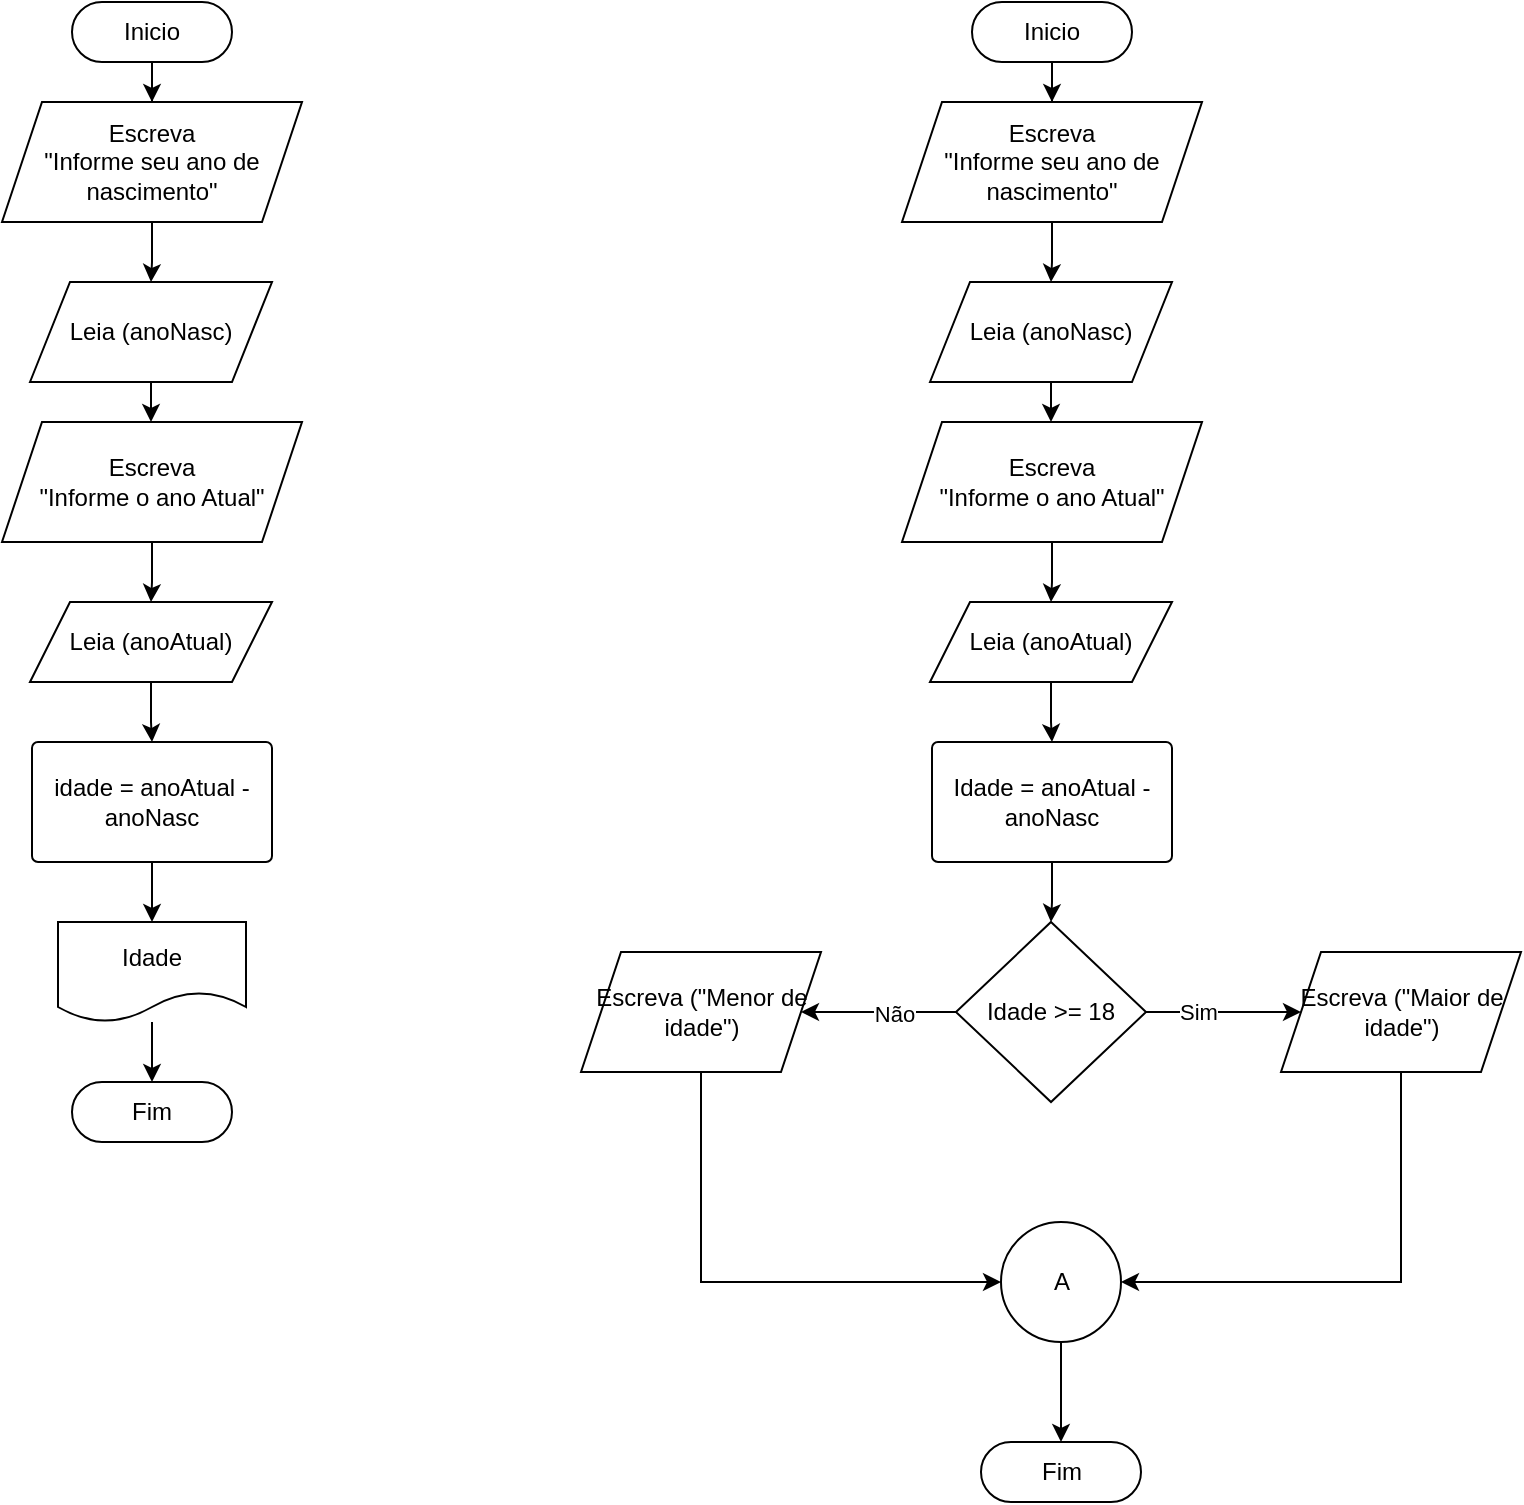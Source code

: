 <mxfile version="28.2.3">
  <diagram name="Página-1" id="JbqNTqJkt4OnwdGC0vXq">
    <mxGraphModel dx="1426" dy="777" grid="1" gridSize="10" guides="1" tooltips="1" connect="1" arrows="1" fold="1" page="1" pageScale="1" pageWidth="827" pageHeight="1169" math="0" shadow="0">
      <root>
        <mxCell id="0" />
        <mxCell id="1" parent="0" />
        <mxCell id="33r9Br40p0T6JUm7CY_V-1" value="Fim" style="rounded=1;whiteSpace=wrap;html=1;arcSize=50;" parent="1" vertex="1">
          <mxGeometry x="85" y="570" width="80" height="30" as="geometry" />
        </mxCell>
        <mxCell id="33r9Br40p0T6JUm7CY_V-8" value="" style="edgeStyle=orthogonalEdgeStyle;rounded=0;orthogonalLoop=1;jettySize=auto;html=1;" parent="1" source="33r9Br40p0T6JUm7CY_V-2" target="33r9Br40p0T6JUm7CY_V-3" edge="1">
          <mxGeometry relative="1" as="geometry" />
        </mxCell>
        <mxCell id="33r9Br40p0T6JUm7CY_V-2" value="Inicio" style="rounded=1;whiteSpace=wrap;html=1;arcSize=50;" parent="1" vertex="1">
          <mxGeometry x="85" y="30" width="80" height="30" as="geometry" />
        </mxCell>
        <mxCell id="33r9Br40p0T6JUm7CY_V-6" value="" style="edgeStyle=orthogonalEdgeStyle;rounded=0;orthogonalLoop=1;jettySize=auto;html=1;" parent="1" source="33r9Br40p0T6JUm7CY_V-3" target="33r9Br40p0T6JUm7CY_V-5" edge="1">
          <mxGeometry relative="1" as="geometry" />
        </mxCell>
        <mxCell id="33r9Br40p0T6JUm7CY_V-3" value="Escreva&lt;br&gt;&quot;Informe seu ano de nascimento&quot;" style="shape=parallelogram;perimeter=parallelogramPerimeter;whiteSpace=wrap;html=1;fixedSize=1;" parent="1" vertex="1">
          <mxGeometry x="50" y="80" width="150" height="60" as="geometry" />
        </mxCell>
        <mxCell id="33r9Br40p0T6JUm7CY_V-10" value="" style="edgeStyle=orthogonalEdgeStyle;rounded=0;orthogonalLoop=1;jettySize=auto;html=1;" parent="1" source="33r9Br40p0T6JUm7CY_V-4" target="33r9Br40p0T6JUm7CY_V-9" edge="1">
          <mxGeometry relative="1" as="geometry" />
        </mxCell>
        <mxCell id="33r9Br40p0T6JUm7CY_V-4" value="Escreva&lt;br&gt;&quot;Informe o ano Atual&quot;" style="shape=parallelogram;perimeter=parallelogramPerimeter;whiteSpace=wrap;html=1;fixedSize=1;" parent="1" vertex="1">
          <mxGeometry x="50" y="240" width="150" height="60" as="geometry" />
        </mxCell>
        <mxCell id="33r9Br40p0T6JUm7CY_V-7" value="" style="edgeStyle=orthogonalEdgeStyle;rounded=0;orthogonalLoop=1;jettySize=auto;html=1;" parent="1" source="33r9Br40p0T6JUm7CY_V-5" target="33r9Br40p0T6JUm7CY_V-4" edge="1">
          <mxGeometry relative="1" as="geometry" />
        </mxCell>
        <mxCell id="33r9Br40p0T6JUm7CY_V-5" value="Leia (anoNasc)" style="shape=parallelogram;perimeter=parallelogramPerimeter;whiteSpace=wrap;html=1;fixedSize=1;" parent="1" vertex="1">
          <mxGeometry x="64" y="170" width="121" height="50" as="geometry" />
        </mxCell>
        <mxCell id="33r9Br40p0T6JUm7CY_V-12" value="" style="edgeStyle=orthogonalEdgeStyle;rounded=0;orthogonalLoop=1;jettySize=auto;html=1;" parent="1" source="33r9Br40p0T6JUm7CY_V-9" target="33r9Br40p0T6JUm7CY_V-11" edge="1">
          <mxGeometry relative="1" as="geometry" />
        </mxCell>
        <mxCell id="33r9Br40p0T6JUm7CY_V-9" value="Leia (anoAtual)" style="shape=parallelogram;perimeter=parallelogramPerimeter;whiteSpace=wrap;html=1;fixedSize=1;" parent="1" vertex="1">
          <mxGeometry x="64" y="330" width="121" height="40" as="geometry" />
        </mxCell>
        <mxCell id="33r9Br40p0T6JUm7CY_V-18" value="" style="edgeStyle=orthogonalEdgeStyle;rounded=0;orthogonalLoop=1;jettySize=auto;html=1;" parent="1" source="33r9Br40p0T6JUm7CY_V-11" target="33r9Br40p0T6JUm7CY_V-15" edge="1">
          <mxGeometry relative="1" as="geometry" />
        </mxCell>
        <mxCell id="33r9Br40p0T6JUm7CY_V-11" value="idade = anoAtual - anoNasc" style="rounded=1;whiteSpace=wrap;html=1;arcSize=5;" parent="1" vertex="1">
          <mxGeometry x="65" y="400" width="120" height="60" as="geometry" />
        </mxCell>
        <mxCell id="33r9Br40p0T6JUm7CY_V-17" value="" style="edgeStyle=orthogonalEdgeStyle;rounded=0;orthogonalLoop=1;jettySize=auto;html=1;" parent="1" source="33r9Br40p0T6JUm7CY_V-15" target="33r9Br40p0T6JUm7CY_V-1" edge="1">
          <mxGeometry relative="1" as="geometry" />
        </mxCell>
        <mxCell id="33r9Br40p0T6JUm7CY_V-15" value="Idade" style="shape=document;whiteSpace=wrap;html=1;boundedLbl=1;" parent="1" vertex="1">
          <mxGeometry x="78" y="490" width="94" height="50" as="geometry" />
        </mxCell>
        <mxCell id="33r9Br40p0T6JUm7CY_V-19" value="" style="edgeStyle=orthogonalEdgeStyle;rounded=0;orthogonalLoop=1;jettySize=auto;html=1;" parent="1" source="33r9Br40p0T6JUm7CY_V-20" target="33r9Br40p0T6JUm7CY_V-22" edge="1">
          <mxGeometry relative="1" as="geometry" />
        </mxCell>
        <mxCell id="33r9Br40p0T6JUm7CY_V-20" value="Inicio" style="rounded=1;whiteSpace=wrap;html=1;arcSize=50;" parent="1" vertex="1">
          <mxGeometry x="535" y="30" width="80" height="30" as="geometry" />
        </mxCell>
        <mxCell id="33r9Br40p0T6JUm7CY_V-21" value="" style="edgeStyle=orthogonalEdgeStyle;rounded=0;orthogonalLoop=1;jettySize=auto;html=1;" parent="1" source="33r9Br40p0T6JUm7CY_V-22" target="33r9Br40p0T6JUm7CY_V-26" edge="1">
          <mxGeometry relative="1" as="geometry" />
        </mxCell>
        <mxCell id="33r9Br40p0T6JUm7CY_V-22" value="Escreva&lt;br&gt;&quot;Informe seu ano de nascimento&quot;" style="shape=parallelogram;perimeter=parallelogramPerimeter;whiteSpace=wrap;html=1;fixedSize=1;" parent="1" vertex="1">
          <mxGeometry x="500" y="80" width="150" height="60" as="geometry" />
        </mxCell>
        <mxCell id="33r9Br40p0T6JUm7CY_V-23" value="" style="edgeStyle=orthogonalEdgeStyle;rounded=0;orthogonalLoop=1;jettySize=auto;html=1;" parent="1" source="33r9Br40p0T6JUm7CY_V-24" target="33r9Br40p0T6JUm7CY_V-28" edge="1">
          <mxGeometry relative="1" as="geometry" />
        </mxCell>
        <mxCell id="33r9Br40p0T6JUm7CY_V-24" value="Escreva&lt;br&gt;&quot;Informe o ano Atual&quot;" style="shape=parallelogram;perimeter=parallelogramPerimeter;whiteSpace=wrap;html=1;fixedSize=1;" parent="1" vertex="1">
          <mxGeometry x="500" y="240" width="150" height="60" as="geometry" />
        </mxCell>
        <mxCell id="33r9Br40p0T6JUm7CY_V-25" value="" style="edgeStyle=orthogonalEdgeStyle;rounded=0;orthogonalLoop=1;jettySize=auto;html=1;" parent="1" source="33r9Br40p0T6JUm7CY_V-26" target="33r9Br40p0T6JUm7CY_V-24" edge="1">
          <mxGeometry relative="1" as="geometry" />
        </mxCell>
        <mxCell id="33r9Br40p0T6JUm7CY_V-26" value="Leia (anoNasc)" style="shape=parallelogram;perimeter=parallelogramPerimeter;whiteSpace=wrap;html=1;fixedSize=1;" parent="1" vertex="1">
          <mxGeometry x="514" y="170" width="121" height="50" as="geometry" />
        </mxCell>
        <mxCell id="33r9Br40p0T6JUm7CY_V-27" value="" style="edgeStyle=orthogonalEdgeStyle;rounded=0;orthogonalLoop=1;jettySize=auto;html=1;" parent="1" source="33r9Br40p0T6JUm7CY_V-28" target="33r9Br40p0T6JUm7CY_V-29" edge="1">
          <mxGeometry relative="1" as="geometry" />
        </mxCell>
        <mxCell id="33r9Br40p0T6JUm7CY_V-28" value="Leia (anoAtual)" style="shape=parallelogram;perimeter=parallelogramPerimeter;whiteSpace=wrap;html=1;fixedSize=1;" parent="1" vertex="1">
          <mxGeometry x="514" y="330" width="121" height="40" as="geometry" />
        </mxCell>
        <mxCell id="33r9Br40p0T6JUm7CY_V-31" value="" style="edgeStyle=orthogonalEdgeStyle;rounded=0;orthogonalLoop=1;jettySize=auto;html=1;" parent="1" source="33r9Br40p0T6JUm7CY_V-29" target="33r9Br40p0T6JUm7CY_V-30" edge="1">
          <mxGeometry relative="1" as="geometry" />
        </mxCell>
        <mxCell id="33r9Br40p0T6JUm7CY_V-29" value="Idade = anoAtual - anoNasc" style="rounded=1;whiteSpace=wrap;html=1;arcSize=5;" parent="1" vertex="1">
          <mxGeometry x="515" y="400" width="120" height="60" as="geometry" />
        </mxCell>
        <mxCell id="33r9Br40p0T6JUm7CY_V-33" value="" style="edgeStyle=orthogonalEdgeStyle;rounded=0;orthogonalLoop=1;jettySize=auto;html=1;" parent="1" source="33r9Br40p0T6JUm7CY_V-30" target="33r9Br40p0T6JUm7CY_V-32" edge="1">
          <mxGeometry relative="1" as="geometry" />
        </mxCell>
        <mxCell id="33r9Br40p0T6JUm7CY_V-37" value="Sim" style="edgeLabel;html=1;align=center;verticalAlign=middle;resizable=0;points=[];" parent="33r9Br40p0T6JUm7CY_V-33" vertex="1" connectable="0">
          <mxGeometry x="-0.329" y="-2" relative="1" as="geometry">
            <mxPoint y="-2" as="offset" />
          </mxGeometry>
        </mxCell>
        <mxCell id="33r9Br40p0T6JUm7CY_V-35" value="" style="edgeStyle=orthogonalEdgeStyle;rounded=0;orthogonalLoop=1;jettySize=auto;html=1;" parent="1" source="33r9Br40p0T6JUm7CY_V-30" target="33r9Br40p0T6JUm7CY_V-34" edge="1">
          <mxGeometry relative="1" as="geometry" />
        </mxCell>
        <mxCell id="33r9Br40p0T6JUm7CY_V-36" value="Não" style="edgeLabel;html=1;align=center;verticalAlign=middle;resizable=0;points=[];" parent="33r9Br40p0T6JUm7CY_V-35" vertex="1" connectable="0">
          <mxGeometry x="-0.2" y="4" relative="1" as="geometry">
            <mxPoint y="-3" as="offset" />
          </mxGeometry>
        </mxCell>
        <mxCell id="33r9Br40p0T6JUm7CY_V-30" value="Idade &amp;gt;= 18" style="rhombus;whiteSpace=wrap;html=1;" parent="1" vertex="1">
          <mxGeometry x="527" y="490" width="95" height="90" as="geometry" />
        </mxCell>
        <mxCell id="33r9Br40p0T6JUm7CY_V-39" style="edgeStyle=orthogonalEdgeStyle;rounded=0;orthogonalLoop=1;jettySize=auto;html=1;exitX=0.5;exitY=1;exitDx=0;exitDy=0;entryX=1;entryY=0.5;entryDx=0;entryDy=0;" parent="1" source="33r9Br40p0T6JUm7CY_V-32" target="33r9Br40p0T6JUm7CY_V-38" edge="1">
          <mxGeometry relative="1" as="geometry" />
        </mxCell>
        <mxCell id="33r9Br40p0T6JUm7CY_V-32" value="Escreva (&quot;Maior de idade&quot;)" style="shape=parallelogram;perimeter=parallelogramPerimeter;whiteSpace=wrap;html=1;fixedSize=1;" parent="1" vertex="1">
          <mxGeometry x="689.5" y="505" width="120" height="60" as="geometry" />
        </mxCell>
        <mxCell id="33r9Br40p0T6JUm7CY_V-40" style="edgeStyle=orthogonalEdgeStyle;rounded=0;orthogonalLoop=1;jettySize=auto;html=1;exitX=0.5;exitY=1;exitDx=0;exitDy=0;entryX=0;entryY=0.5;entryDx=0;entryDy=0;" parent="1" source="33r9Br40p0T6JUm7CY_V-34" target="33r9Br40p0T6JUm7CY_V-38" edge="1">
          <mxGeometry relative="1" as="geometry" />
        </mxCell>
        <mxCell id="33r9Br40p0T6JUm7CY_V-34" value="Escreva (&quot;Menor de idade&quot;)" style="shape=parallelogram;perimeter=parallelogramPerimeter;whiteSpace=wrap;html=1;fixedSize=1;" parent="1" vertex="1">
          <mxGeometry x="339.5" y="505" width="120" height="60" as="geometry" />
        </mxCell>
        <mxCell id="33r9Br40p0T6JUm7CY_V-42" value="" style="edgeStyle=orthogonalEdgeStyle;rounded=0;orthogonalLoop=1;jettySize=auto;html=1;" parent="1" source="33r9Br40p0T6JUm7CY_V-38" target="33r9Br40p0T6JUm7CY_V-41" edge="1">
          <mxGeometry relative="1" as="geometry" />
        </mxCell>
        <mxCell id="33r9Br40p0T6JUm7CY_V-38" value="A" style="ellipse;whiteSpace=wrap;html=1;aspect=fixed;" parent="1" vertex="1">
          <mxGeometry x="549.5" y="640" width="60" height="60" as="geometry" />
        </mxCell>
        <mxCell id="33r9Br40p0T6JUm7CY_V-41" value="Fim" style="rounded=1;whiteSpace=wrap;html=1;arcSize=50;" parent="1" vertex="1">
          <mxGeometry x="539.5" y="750" width="80" height="30" as="geometry" />
        </mxCell>
      </root>
    </mxGraphModel>
  </diagram>
</mxfile>
